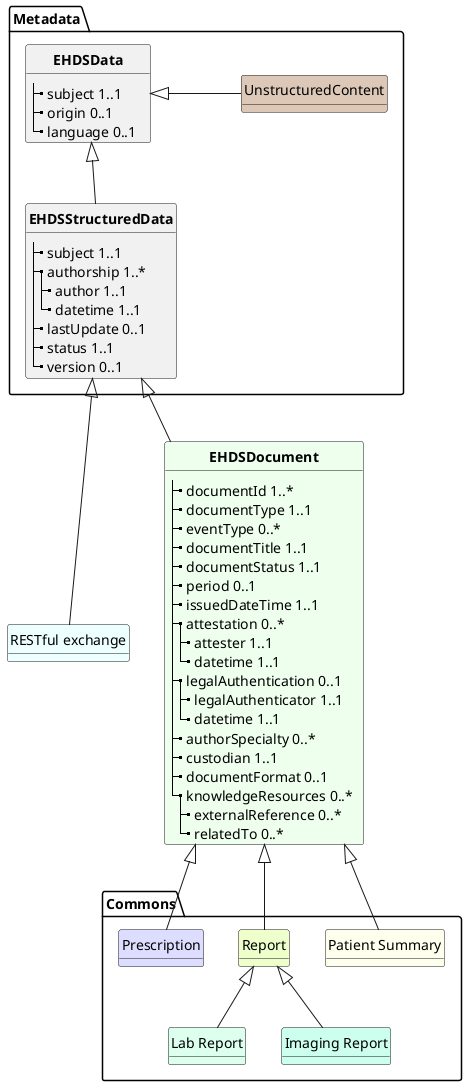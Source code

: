 @startuml
skinparam linetype polyline
hide circle
hide stereotype
hide methods


package "Metadata" {

class "**EHDSData**" as EHDSData {
  |_ subject 1..1   
  |_ origin 0..1   
  |_ language 0..1    
}

class "**EHDSStructuredData**" as EHDSStructuredData {
  |_ subject 1..1   
  |_ authorship 1..*   
    |_ author 1..1   
    |_ datetime 1..1   
  |_ lastUpdate 0..1   
  |_ status 1..1   
  |_ version 0..1   
}

    class "UnstructuredContent" as EHDSUnStructuredContent #DDC8B8 {
    }

    EHDSData <|-- EHDSStructuredData
    EHDSData <|-r- EHDSUnStructuredContent: "                "
}

package "Commons" {
    class "Prescription" as Prescription #ddf {
    }

    class "Report" as Report #efc {
    }

    class "Patient Summary" as PatientSummary #ffe {
    }

    class "Lab Report" as LabReport #dfe {
    }

    class "Imaging Report" as ImagingReport #cfe {
    }

    Report <|-- LabReport
    Report <|-- ImagingReport
}

class "RESTful exchange" as RESTfulExchange #eff {
}


class "**EHDSDocument**" as EHDSDocument #efe {
  |_ documentId 1..*   
  |_ documentType 1..1   
  |_ eventType 0..*   
  |_ documentTitle 1..1   
  |_ documentStatus 1..1   
  |_ period 0..1   
  |_ issuedDateTime 1..1   
  |_ attestation 0..*   
    |_ attester 1..1   
    |_ datetime 1..1   
  |_ legalAuthentication 0..1   
    |_ legalAuthenticator 1..1   
    |_ datetime 1..1   
  |_ authorSpecialty 0..*   
  |_ custodian 1..1   
  |_ documentFormat 0..1   
  |_ knowledgeResources 0..*   
    |_ externalReference 0..*   
    |_ relatedTo 0..*   
}

EHDSStructuredData <|-- RESTfulExchange

EHDSStructuredData <|-- EHDSDocument

EHDSDocument <|-- Prescription
EHDSDocument <|-- Report
EHDSDocument <|-- PatientSummary





@enduml